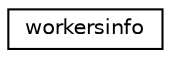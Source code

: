 digraph "Graphical Class Hierarchy"
{
 // LATEX_PDF_SIZE
  edge [fontname="Helvetica",fontsize="10",labelfontname="Helvetica",labelfontsize="10"];
  node [fontname="Helvetica",fontsize="10",shape=record];
  rankdir="LR";
  Node0 [label="workersinfo",height=0.2,width=0.4,color="black", fillcolor="white", style="filled",URL="$classworkersinfo.html",tooltip=" "];
}
